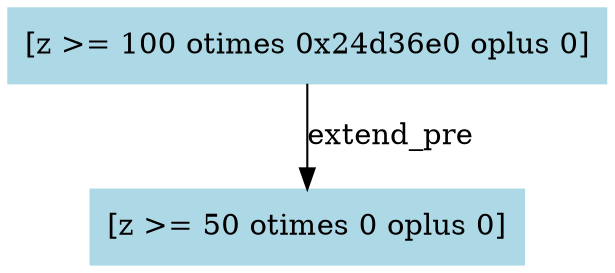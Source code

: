 digraph "[ELSIF z < 200 THEN]" {
"0x24d3650" [label="[z >= 100 otimes 0x24d36e0 oplus 0]", color=lightblue,style=filled,shape=box]
"0x24d3650" -> "0x24d36e0" [label=extend_pre,color=black]
"0x24d36e0" [label="[z >= 50 otimes 0 oplus 0]", color=lightblue,style=filled,shape=box]
}



